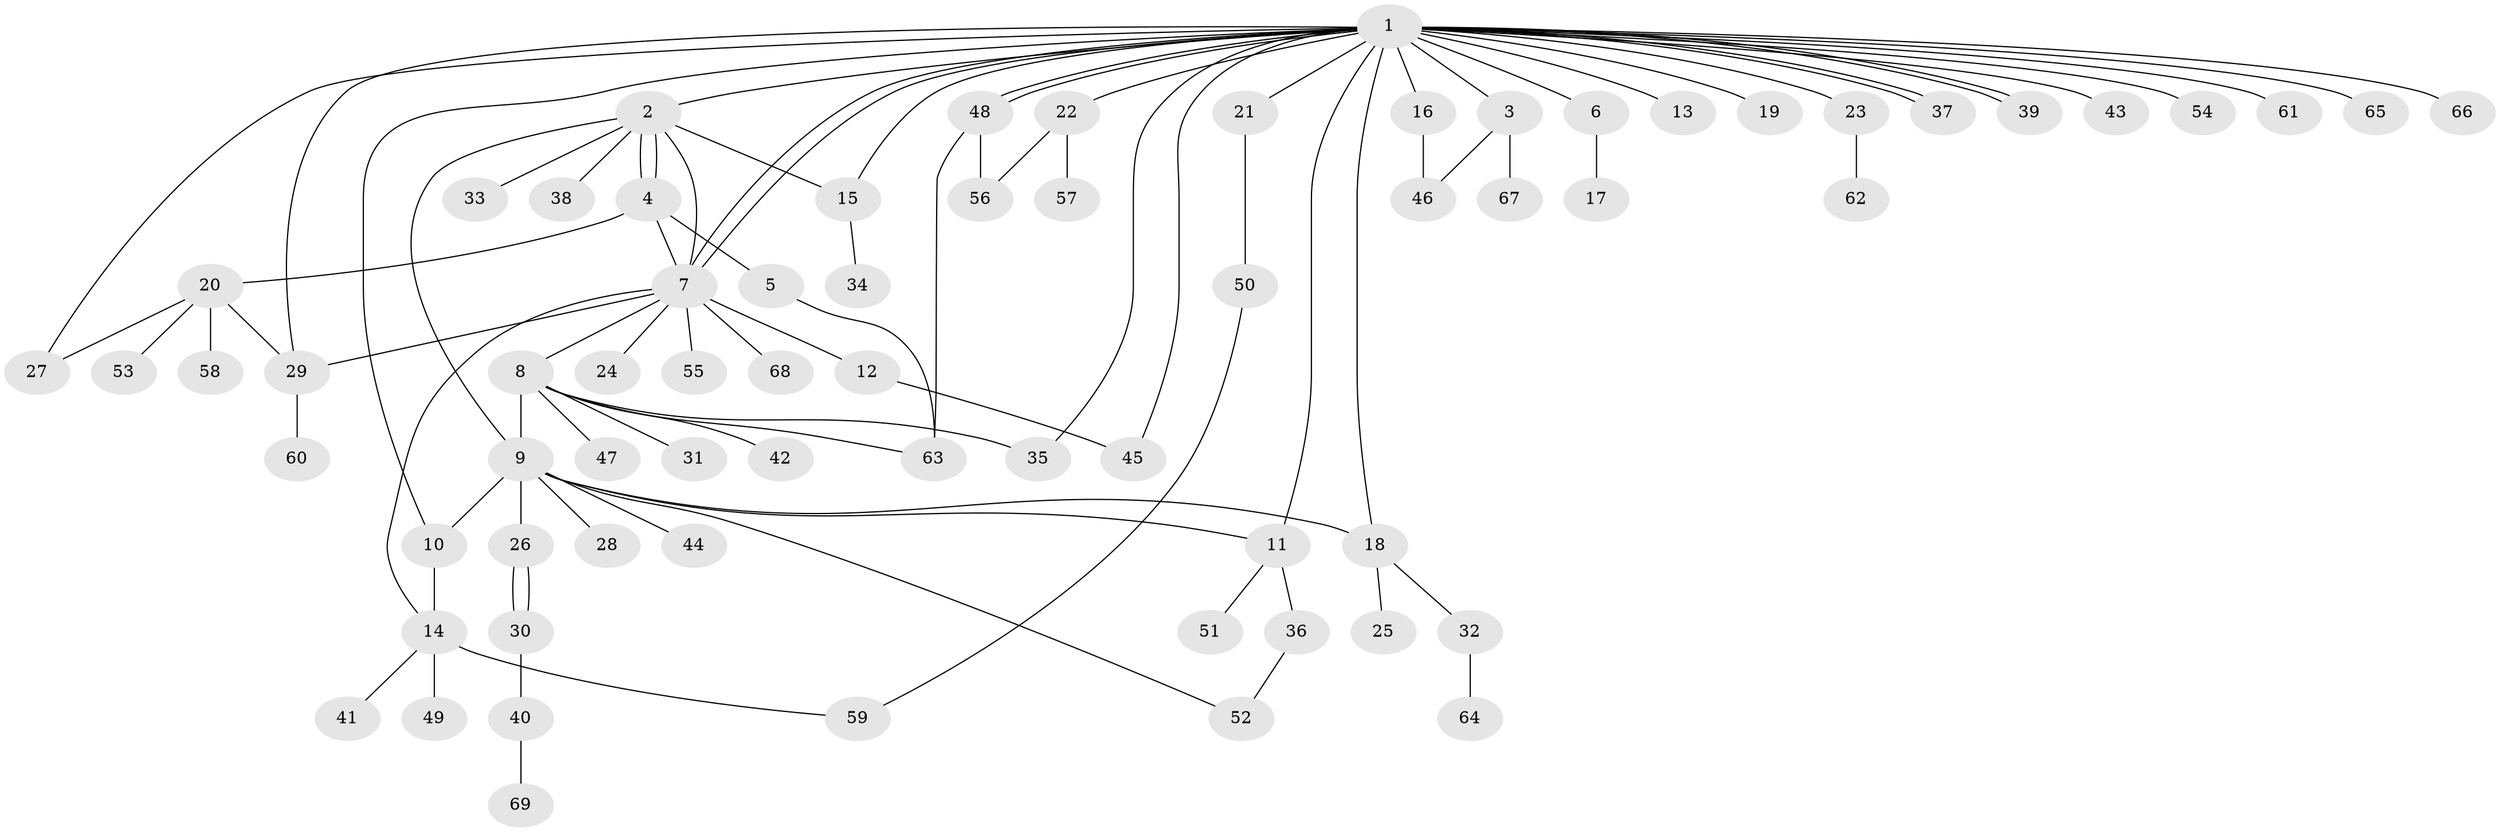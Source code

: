 // coarse degree distribution, {9: 0.03571428571428571, 6: 0.07142857142857142, 2: 0.10714285714285714, 5: 0.07142857142857142, 8: 0.03571428571428571, 7: 0.03571428571428571, 3: 0.21428571428571427, 1: 0.42857142857142855}
// Generated by graph-tools (version 1.1) at 2025/50/03/04/25 22:50:25]
// undirected, 69 vertices, 93 edges
graph export_dot {
  node [color=gray90,style=filled];
  1;
  2;
  3;
  4;
  5;
  6;
  7;
  8;
  9;
  10;
  11;
  12;
  13;
  14;
  15;
  16;
  17;
  18;
  19;
  20;
  21;
  22;
  23;
  24;
  25;
  26;
  27;
  28;
  29;
  30;
  31;
  32;
  33;
  34;
  35;
  36;
  37;
  38;
  39;
  40;
  41;
  42;
  43;
  44;
  45;
  46;
  47;
  48;
  49;
  50;
  51;
  52;
  53;
  54;
  55;
  56;
  57;
  58;
  59;
  60;
  61;
  62;
  63;
  64;
  65;
  66;
  67;
  68;
  69;
  1 -- 2;
  1 -- 3;
  1 -- 6;
  1 -- 7;
  1 -- 7;
  1 -- 10;
  1 -- 11;
  1 -- 13;
  1 -- 15;
  1 -- 16;
  1 -- 18;
  1 -- 19;
  1 -- 21;
  1 -- 22;
  1 -- 23;
  1 -- 27;
  1 -- 29;
  1 -- 35;
  1 -- 37;
  1 -- 37;
  1 -- 39;
  1 -- 39;
  1 -- 43;
  1 -- 45;
  1 -- 48;
  1 -- 48;
  1 -- 54;
  1 -- 61;
  1 -- 65;
  1 -- 66;
  2 -- 4;
  2 -- 4;
  2 -- 7;
  2 -- 9;
  2 -- 15;
  2 -- 33;
  2 -- 38;
  3 -- 46;
  3 -- 67;
  4 -- 5;
  4 -- 7;
  4 -- 20;
  5 -- 63;
  6 -- 17;
  7 -- 8;
  7 -- 12;
  7 -- 14;
  7 -- 24;
  7 -- 29;
  7 -- 55;
  7 -- 68;
  8 -- 9;
  8 -- 31;
  8 -- 35;
  8 -- 42;
  8 -- 47;
  8 -- 63;
  9 -- 10;
  9 -- 11;
  9 -- 18;
  9 -- 26;
  9 -- 28;
  9 -- 44;
  9 -- 52;
  10 -- 14;
  11 -- 36;
  11 -- 51;
  12 -- 45;
  14 -- 41;
  14 -- 49;
  14 -- 59;
  15 -- 34;
  16 -- 46;
  18 -- 25;
  18 -- 32;
  20 -- 27;
  20 -- 29;
  20 -- 53;
  20 -- 58;
  21 -- 50;
  22 -- 56;
  22 -- 57;
  23 -- 62;
  26 -- 30;
  26 -- 30;
  29 -- 60;
  30 -- 40;
  32 -- 64;
  36 -- 52;
  40 -- 69;
  48 -- 56;
  48 -- 63;
  50 -- 59;
}
